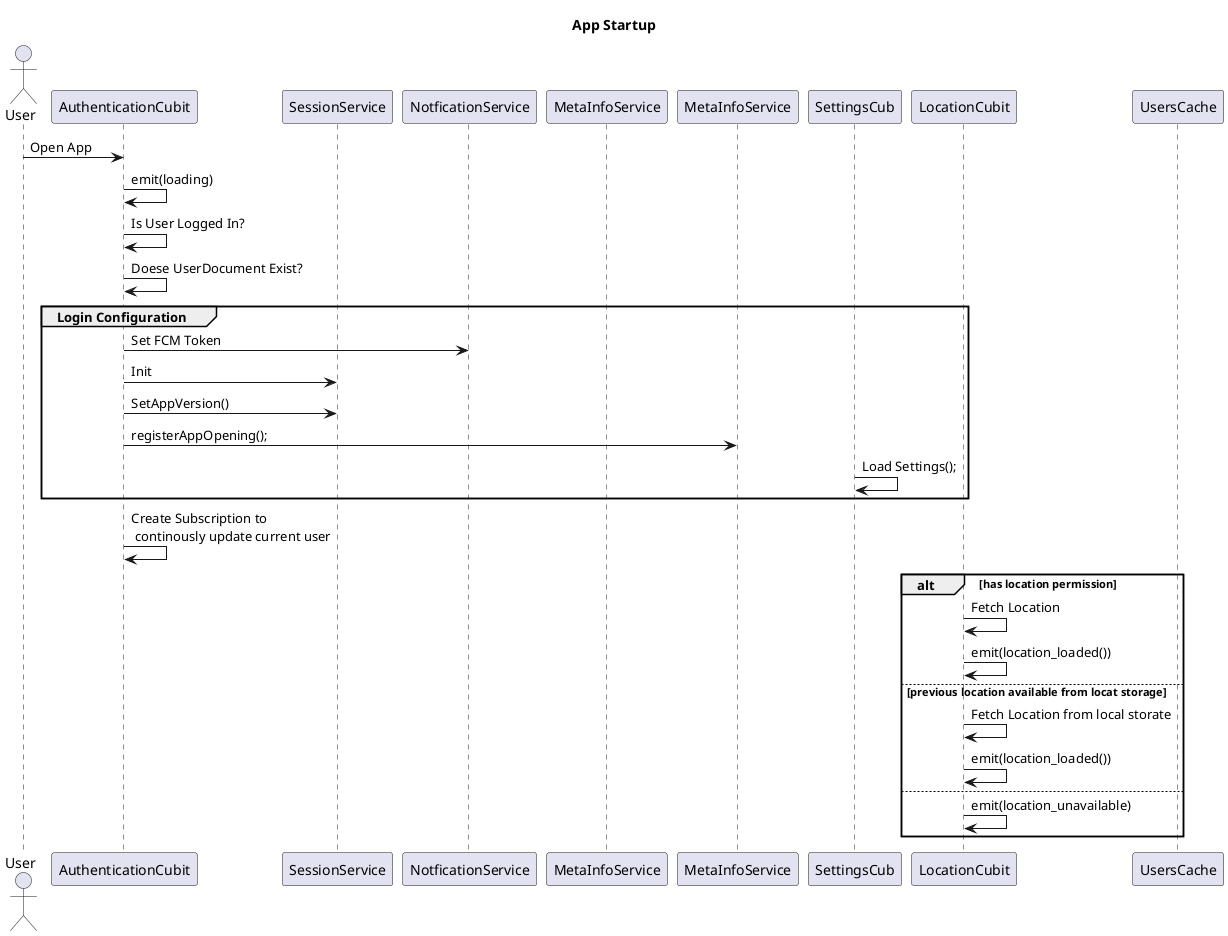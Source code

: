
@startuml App Startup
title App Startup

actor User as U
participant AuthenticationCubit as AuthCub 

 
U -> AuthCub: Open App
AuthCub -> AuthCub: emit(loading)
AuthCub -> AuthCub: Is User Logged In?
AuthCub -> AuthCub: Doese UserDocument Exist?

group Login Configuration
participant SessionService as SessionServ
participant NotficationService as NotificationServ
participant MetaInfoService as MetaServ

AuthCub -> NotificationServ: Set FCM Token

AuthCub -> SessionServ: Init
AuthCub -> SessionServ: SetAppVersion()

AuthCub -> MetaInfoService: registerAppOpening();

SettingsCub -> SettingsCub: Load Settings();
end

AuthCub -> AuthCub: Create Subscription to \n continously update current user


participant SettingsCubit as SettingsCub
participant LocationCubit as LocationCub
participant UsersCache as UCache




alt has location permission
LocationCub -> LocationCub: Fetch Location
LocationCub -> LocationCub: emit(location_loaded())

else previous location available from locat storage
LocationCub -> LocationCub: Fetch Location from local storate
LocationCub -> LocationCub: emit(location_loaded())
else
LocationCub -> LocationCub: emit(location_unavailable)
end



@enduml
